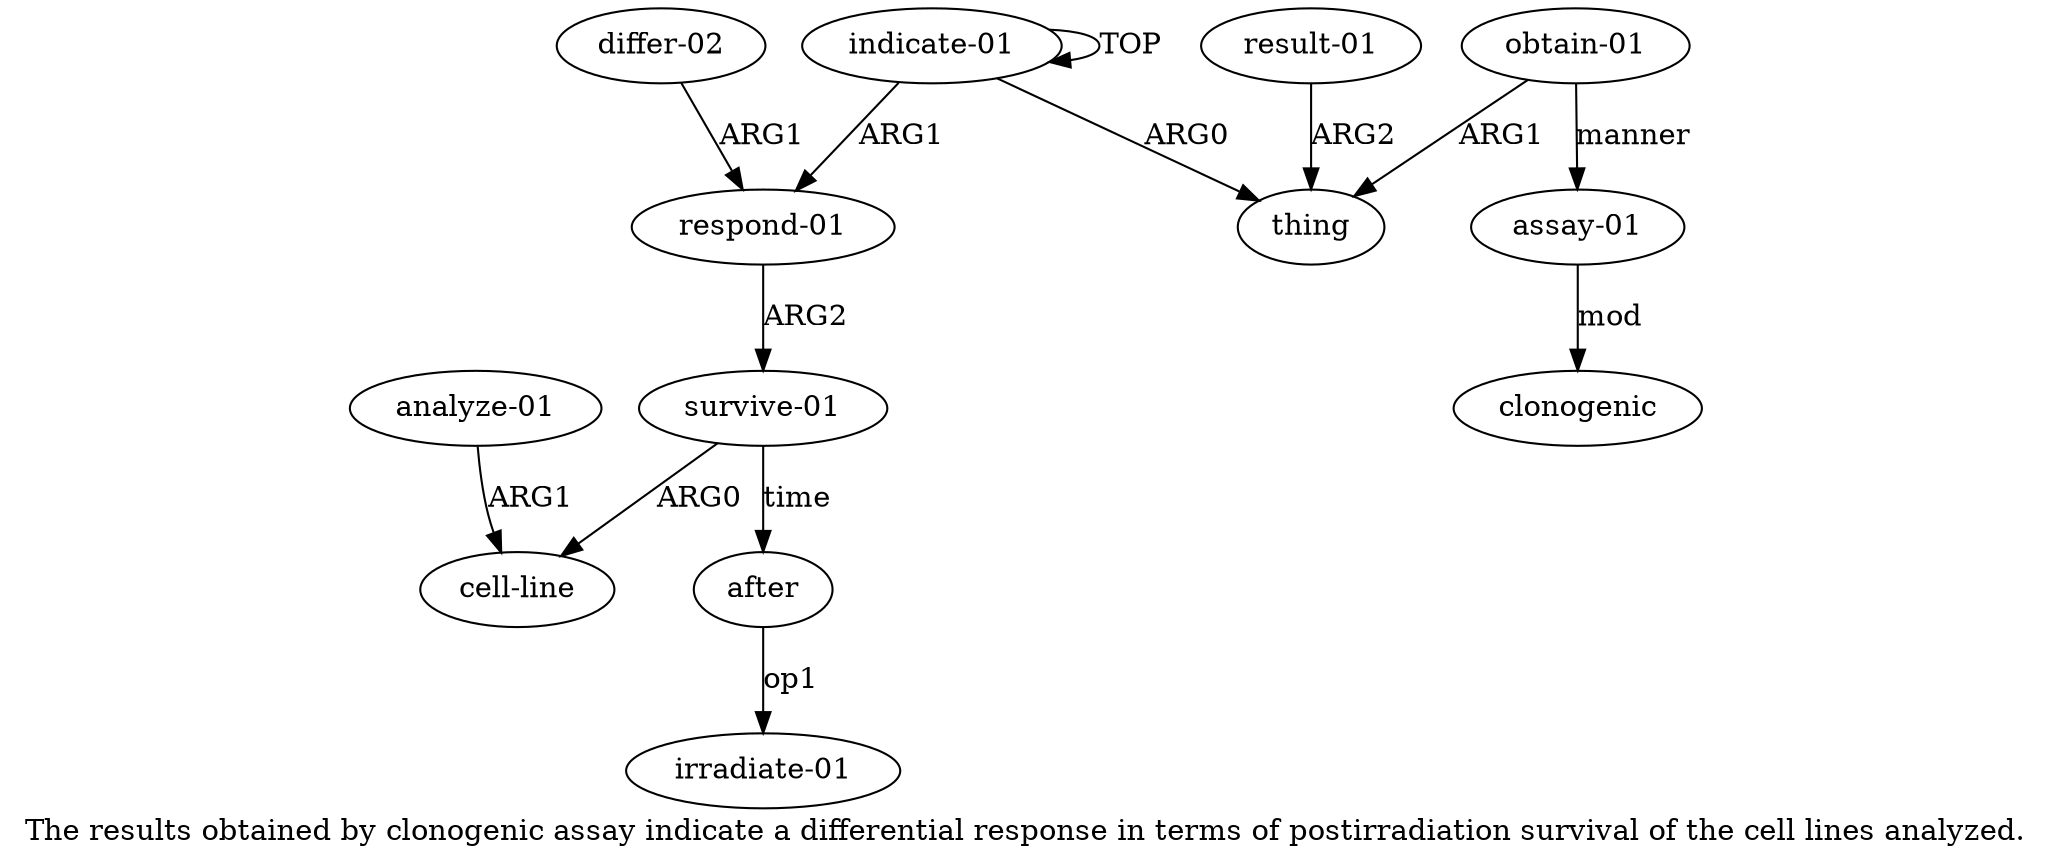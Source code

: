 digraph  {
	graph [label="The results obtained by clonogenic assay indicate a differential response in terms of postirradiation survival of the cell lines \
analyzed."];
	node [label="\N"];
	a11	 [color=black,
		gold_ind=11,
		gold_label="irradiate-01",
		label="irradiate-01",
		test_ind=11,
		test_label="irradiate-01"];
	a10	 [color=black,
		gold_ind=10,
		gold_label=after,
		label=after,
		test_ind=10,
		test_label=after];
	a10 -> a11 [key=0,
	color=black,
	gold_label=op1,
	label=op1,
	test_label=op1];
a12 [color=black,
	gold_ind=12,
	gold_label="differ-02",
	label="differ-02",
	test_ind=12,
	test_label="differ-02"];
a6 [color=black,
	gold_ind=6,
	gold_label="respond-01",
	label="respond-01",
	test_ind=6,
	test_label="respond-01"];
a12 -> a6 [key=0,
color=black,
gold_label=ARG1,
label=ARG1,
test_label=ARG1];
a1 [color=black,
gold_ind=1,
gold_label=thing,
label=thing,
test_ind=1,
test_label=thing];
a0 [color=black,
gold_ind=0,
gold_label="indicate-01",
label="indicate-01",
test_ind=0,
test_label="indicate-01"];
a0 -> a1 [key=0,
color=black,
gold_label=ARG0,
label=ARG0,
test_label=ARG0];
a0 -> a0 [key=0,
color=black,
gold_label=TOP,
label=TOP,
test_label=TOP];
a0 -> a6 [key=0,
color=black,
gold_label=ARG1,
label=ARG1,
test_label=ARG1];
a3 [color=black,
gold_ind=3,
gold_label="obtain-01",
label="obtain-01",
test_ind=3,
test_label="obtain-01"];
a3 -> a1 [key=0,
color=black,
gold_label=ARG1,
label=ARG1,
test_label=ARG1];
a4 [color=black,
gold_ind=4,
gold_label="assay-01",
label="assay-01",
test_ind=4,
test_label="assay-01"];
a3 -> a4 [key=0,
color=black,
gold_label=manner,
label=manner,
test_label=manner];
a2 [color=black,
gold_ind=2,
gold_label="result-01",
label="result-01",
test_ind=2,
test_label="result-01"];
a2 -> a1 [key=0,
color=black,
gold_label=ARG2,
label=ARG2,
test_label=ARG2];
a5 [color=black,
gold_ind=5,
gold_label=clonogenic,
label=clonogenic,
test_ind=5,
test_label=clonogenic];
a4 -> a5 [key=0,
color=black,
gold_label=mod,
label=mod,
test_label=mod];
a7 [color=black,
gold_ind=7,
gold_label="survive-01",
label="survive-01",
test_ind=7,
test_label="survive-01"];
a7 -> a10 [key=0,
color=black,
gold_label=time,
label=time,
test_label=time];
a8 [color=black,
gold_ind=8,
gold_label="cell-line",
label="cell-line",
test_ind=8,
test_label="cell-line"];
a7 -> a8 [key=0,
color=black,
gold_label=ARG0,
label=ARG0,
test_label=ARG0];
a6 -> a7 [key=0,
color=black,
gold_label=ARG2,
label=ARG2,
test_label=ARG2];
a9 [color=black,
gold_ind=9,
gold_label="analyze-01",
label="analyze-01",
test_ind=9,
test_label="analyze-01"];
a9 -> a8 [key=0,
color=black,
gold_label=ARG1,
label=ARG1,
test_label=ARG1];
}
